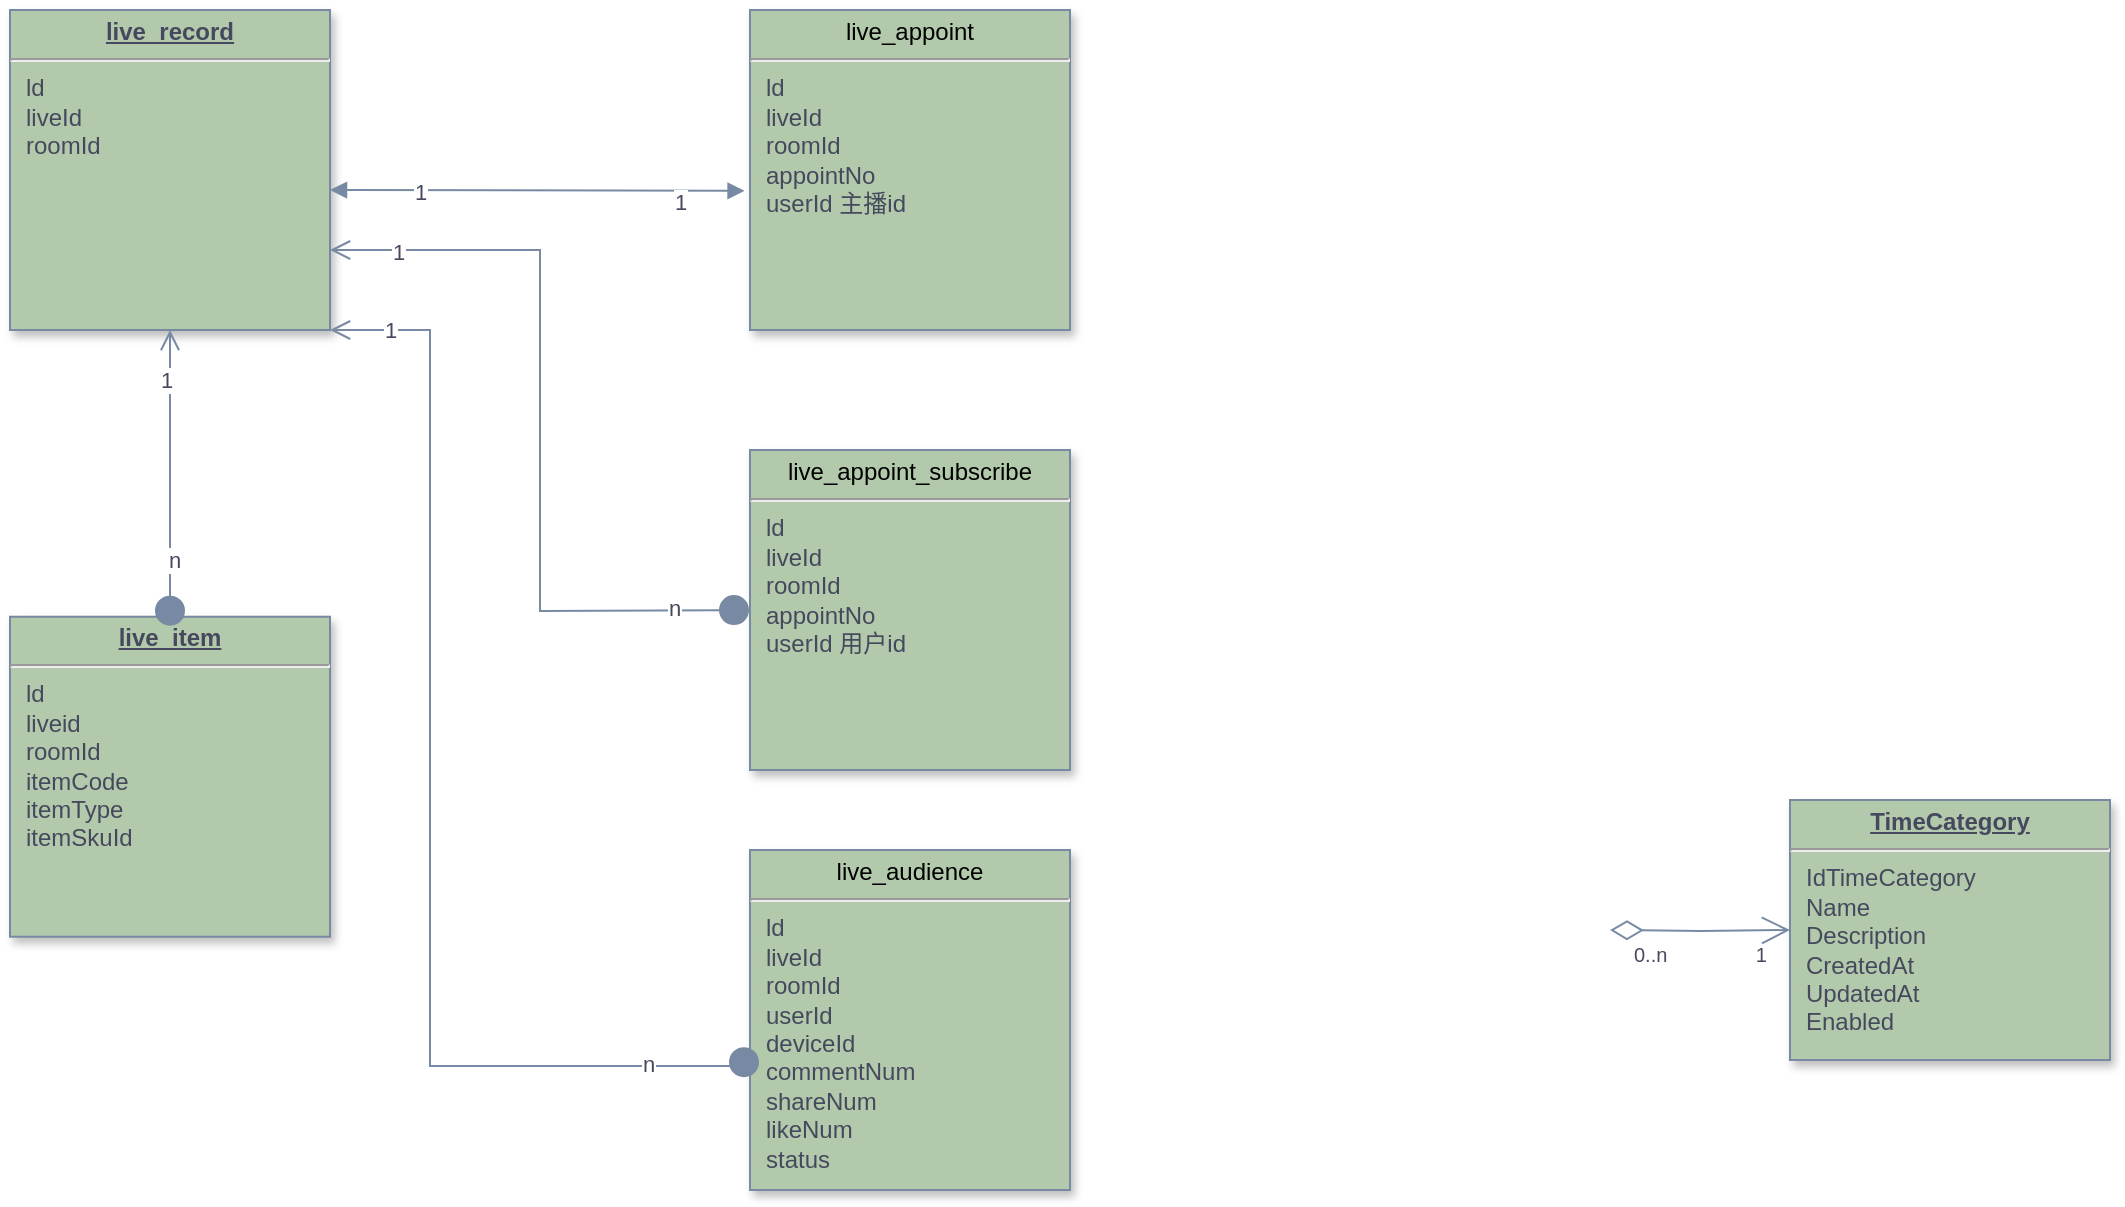 <mxfile version="20.0.4" type="github">
  <diagram id="uQPn7x7gHJ_kswakGB5N" name="Page-1">
    <mxGraphModel dx="1038" dy="539" grid="1" gridSize="10" guides="1" tooltips="1" connect="1" arrows="1" fold="1" page="1" pageScale="1" pageWidth="827" pageHeight="1169" math="0" shadow="0">
      <root>
        <mxCell id="0" />
        <mxCell id="1" parent="0" />
        <mxCell id="fbdIizS-qc11gaaSqFYd-1" value="&lt;p style=&quot;margin: 4px 0px 0px; text-align: center;&quot;&gt;&lt;b&gt;&lt;u&gt;live_item&lt;/u&gt;&lt;/b&gt;&lt;br&gt;&lt;/p&gt;&lt;hr&gt;&lt;p style=&quot;margin: 0px; margin-left: 8px;&quot;&gt;ld&lt;/p&gt;&lt;p style=&quot;margin: 0px; margin-left: 8px;&quot;&gt;liveid&lt;/p&gt;&lt;p style=&quot;margin: 0px; margin-left: 8px;&quot;&gt;roomId&lt;/p&gt;&lt;p style=&quot;margin: 0px; margin-left: 8px;&quot;&gt;itemCode&lt;/p&gt;&lt;p style=&quot;margin: 0px; margin-left: 8px;&quot;&gt;itemType&lt;/p&gt;&lt;p style=&quot;margin: 0px; margin-left: 8px;&quot;&gt;itemSkuId&lt;/p&gt;" style="verticalAlign=top;align=left;overflow=fill;fontSize=12;fontFamily=Helvetica;html=1;strokeColor=#788AA3;shadow=1;fillColor=#B2C9AB;fontColor=#46495D;" vertex="1" parent="1">
          <mxGeometry x="260" y="373.36" width="160" height="160" as="geometry" />
        </mxCell>
        <mxCell id="fbdIizS-qc11gaaSqFYd-2" value="&lt;p style=&quot;margin: 4px 0px 0px; text-align: center;&quot;&gt;&lt;b&gt;&lt;u&gt;live_record&lt;/u&gt;&lt;/b&gt;&lt;br&gt;&lt;/p&gt;&lt;hr&gt;&lt;p style=&quot;margin: 0px; margin-left: 8px;&quot;&gt;ld&lt;/p&gt;&lt;p style=&quot;margin: 0px; margin-left: 8px;&quot;&gt;liveId&lt;/p&gt;&lt;p style=&quot;margin: 0px; margin-left: 8px;&quot;&gt;roomId&lt;/p&gt;&lt;p style=&quot;margin: 0px; margin-left: 8px;&quot;&gt;&lt;br&gt;&lt;/p&gt;" style="verticalAlign=top;align=left;overflow=fill;fontSize=12;fontFamily=Helvetica;html=1;strokeColor=#788AA3;shadow=1;fillColor=#B2C9AB;fontColor=#46495D;" vertex="1" parent="1">
          <mxGeometry x="260" y="70.0" width="160" height="160" as="geometry" />
        </mxCell>
        <mxCell id="fbdIizS-qc11gaaSqFYd-3" value="&lt;p style=&quot;margin: 0px; margin-top: 4px; text-align: center; text-decoration: underline;&quot;&gt;&lt;strong&gt;TimeCategory&lt;/strong&gt;&lt;/p&gt;&lt;hr /&gt;&lt;p style=&quot;margin: 0px; margin-left: 8px;&quot;&gt;IdTimeCategory&lt;/p&gt;&lt;p style=&quot;margin: 0px; margin-left: 8px;&quot;&gt;Name&lt;/p&gt;&lt;p style=&quot;margin: 0px; margin-left: 8px;&quot;&gt;Description&lt;/p&gt;&lt;p style=&quot;margin: 0px; margin-left: 8px;&quot;&gt;CreatedAt&lt;/p&gt;&lt;p style=&quot;margin: 0px; margin-left: 8px;&quot;&gt;UpdatedAt&lt;/p&gt;&lt;p style=&quot;margin: 0px; margin-left: 8px;&quot;&gt;Enabled&lt;/p&gt;" style="verticalAlign=top;align=left;overflow=fill;fontSize=12;fontFamily=Helvetica;html=1;strokeColor=#788AA3;shadow=1;fillColor=#B2C9AB;fontColor=#46495D;" vertex="1" parent="1">
          <mxGeometry x="1150.0" y="465.0" width="160" height="130" as="geometry" />
        </mxCell>
        <mxCell id="fbdIizS-qc11gaaSqFYd-4" value="" style="endArrow=open;endSize=12;startArrow=diamondThin;startSize=14;startFill=0;edgeStyle=orthogonalEdgeStyle;strokeColor=#788AA3;fontColor=#46495D;" edge="1" parent="1" target="fbdIizS-qc11gaaSqFYd-3">
          <mxGeometry x="1039.36" y="550" as="geometry">
            <mxPoint x="1060" y="530" as="sourcePoint" />
            <mxPoint x="1199.36" y="550" as="targetPoint" />
          </mxGeometry>
        </mxCell>
        <mxCell id="fbdIizS-qc11gaaSqFYd-5" value="0..n" style="resizable=0;align=left;verticalAlign=top;fontSize=10;strokeColor=#788AA3;shadow=1;fillColor=#B2C9AB;fontColor=#46495D;" connectable="0" vertex="1" parent="fbdIizS-qc11gaaSqFYd-4">
          <mxGeometry x="-1" relative="1" as="geometry">
            <mxPoint x="10" as="offset" />
          </mxGeometry>
        </mxCell>
        <mxCell id="fbdIizS-qc11gaaSqFYd-6" value="1" style="resizable=0;align=right;verticalAlign=top;fontSize=10;strokeColor=#788AA3;shadow=1;fillColor=#B2C9AB;fontColor=#46495D;" connectable="0" vertex="1" parent="fbdIizS-qc11gaaSqFYd-4">
          <mxGeometry x="1" relative="1" as="geometry">
            <mxPoint x="-10" as="offset" />
          </mxGeometry>
        </mxCell>
        <mxCell id="fbdIizS-qc11gaaSqFYd-7" value="" style="html=1;verticalAlign=bottom;startArrow=circle;startFill=1;endArrow=open;startSize=6;endSize=8;rounded=0;entryX=0.5;entryY=1;entryDx=0;entryDy=0;strokeColor=#788AA3;fontColor=#46495D;" edge="1" parent="1" target="fbdIizS-qc11gaaSqFYd-2">
          <mxGeometry width="80" relative="1" as="geometry">
            <mxPoint x="340" y="378.36" as="sourcePoint" />
            <mxPoint x="420" y="368.36" as="targetPoint" />
          </mxGeometry>
        </mxCell>
        <mxCell id="fbdIizS-qc11gaaSqFYd-8" value="1" style="edgeLabel;html=1;align=center;verticalAlign=middle;resizable=0;points=[];fontColor=#46495D;" vertex="1" connectable="0" parent="fbdIizS-qc11gaaSqFYd-7">
          <mxGeometry x="0.668" y="2" relative="1" as="geometry">
            <mxPoint as="offset" />
          </mxGeometry>
        </mxCell>
        <mxCell id="fbdIizS-qc11gaaSqFYd-9" value="n" style="edgeLabel;html=1;align=center;verticalAlign=middle;resizable=0;points=[];fontColor=#46495D;" vertex="1" connectable="0" parent="fbdIizS-qc11gaaSqFYd-7">
          <mxGeometry x="-0.548" y="-2" relative="1" as="geometry">
            <mxPoint as="offset" />
          </mxGeometry>
        </mxCell>
        <mxCell id="fbdIizS-qc11gaaSqFYd-10" value="&lt;p style=&quot;margin: 4px 0px 0px; text-align: center;&quot;&gt;&lt;span style=&quot;color: rgb(0, 0, 0); text-align: left;&quot;&gt;live_appoint&lt;/span&gt;&lt;br&gt;&lt;/p&gt;&lt;hr&gt;&lt;p style=&quot;margin: 0px; margin-left: 8px;&quot;&gt;ld&lt;/p&gt;&lt;p style=&quot;margin: 0px; margin-left: 8px;&quot;&gt;liveId&lt;/p&gt;&lt;p style=&quot;margin: 0px; margin-left: 8px;&quot;&gt;roomId&lt;/p&gt;&lt;p style=&quot;margin: 0px; margin-left: 8px;&quot;&gt;appointNo&lt;/p&gt;&lt;p style=&quot;margin: 0px; margin-left: 8px;&quot;&gt;userId 主播id&lt;/p&gt;&lt;p style=&quot;margin: 0px; margin-left: 8px;&quot;&gt;&lt;br&gt;&lt;/p&gt;" style="verticalAlign=top;align=left;overflow=fill;fontSize=12;fontFamily=Helvetica;html=1;strokeColor=#788AA3;shadow=1;fillColor=#B2C9AB;fontColor=#46495D;" vertex="1" parent="1">
          <mxGeometry x="630" y="70.0" width="160" height="160" as="geometry" />
        </mxCell>
        <mxCell id="fbdIizS-qc11gaaSqFYd-11" value="&lt;p style=&quot;margin: 4px 0px 0px; text-align: center;&quot;&gt;&lt;span style=&quot;color: rgb(0, 0, 0); text-align: left;&quot;&gt;live_appoint_subscribe&lt;/span&gt;&lt;br&gt;&lt;/p&gt;&lt;hr&gt;&lt;p style=&quot;margin: 0px; margin-left: 8px;&quot;&gt;ld&lt;/p&gt;&lt;p style=&quot;margin: 0px; margin-left: 8px;&quot;&gt;liveId&lt;/p&gt;&lt;p style=&quot;margin: 0px; margin-left: 8px;&quot;&gt;roomId&lt;/p&gt;&lt;p style=&quot;margin: 0px; margin-left: 8px;&quot;&gt;appointNo&lt;/p&gt;&lt;p style=&quot;margin: 0px; margin-left: 8px;&quot;&gt;userId 用户id&lt;/p&gt;&lt;p style=&quot;margin: 0px; margin-left: 8px;&quot;&gt;&lt;br&gt;&lt;/p&gt;" style="verticalAlign=top;align=left;overflow=fill;fontSize=12;fontFamily=Helvetica;html=1;strokeColor=#788AA3;shadow=1;fillColor=#B2C9AB;fontColor=#46495D;" vertex="1" parent="1">
          <mxGeometry x="630" y="290.0" width="160" height="160" as="geometry" />
        </mxCell>
        <mxCell id="fbdIizS-qc11gaaSqFYd-12" value="" style="endArrow=block;startArrow=block;endFill=1;startFill=1;html=1;rounded=0;entryX=-0.017;entryY=0.565;entryDx=0;entryDy=0;entryPerimeter=0;strokeColor=#788AA3;fontColor=#46495D;" edge="1" parent="1" target="fbdIizS-qc11gaaSqFYd-10">
          <mxGeometry width="160" relative="1" as="geometry">
            <mxPoint x="420" y="160" as="sourcePoint" />
            <mxPoint x="580" y="160" as="targetPoint" />
          </mxGeometry>
        </mxCell>
        <mxCell id="fbdIizS-qc11gaaSqFYd-13" value="1" style="edgeLabel;html=1;align=center;verticalAlign=middle;resizable=0;points=[];fontColor=#46495D;" vertex="1" connectable="0" parent="fbdIizS-qc11gaaSqFYd-12">
          <mxGeometry x="-0.568" y="-1" relative="1" as="geometry">
            <mxPoint as="offset" />
          </mxGeometry>
        </mxCell>
        <mxCell id="fbdIizS-qc11gaaSqFYd-14" value="1" style="edgeLabel;html=1;align=center;verticalAlign=middle;resizable=0;points=[];fontColor=#46495D;" vertex="1" connectable="0" parent="fbdIizS-qc11gaaSqFYd-12">
          <mxGeometry x="0.685" y="-5" relative="1" as="geometry">
            <mxPoint as="offset" />
          </mxGeometry>
        </mxCell>
        <mxCell id="fbdIizS-qc11gaaSqFYd-15" value="" style="html=1;verticalAlign=bottom;startArrow=circle;startFill=1;endArrow=open;startSize=6;endSize=8;rounded=0;entryX=1;entryY=0.75;entryDx=0;entryDy=0;edgeStyle=orthogonalEdgeStyle;strokeColor=#788AA3;fontColor=#46495D;" edge="1" parent="1" target="fbdIizS-qc11gaaSqFYd-2">
          <mxGeometry width="80" relative="1" as="geometry">
            <mxPoint x="630" y="370" as="sourcePoint" />
            <mxPoint x="500" y="200" as="targetPoint" />
          </mxGeometry>
        </mxCell>
        <mxCell id="fbdIizS-qc11gaaSqFYd-16" value="1" style="edgeLabel;html=1;align=center;verticalAlign=middle;resizable=0;points=[];fontColor=#46495D;" vertex="1" connectable="0" parent="fbdIizS-qc11gaaSqFYd-15">
          <mxGeometry x="0.826" y="1" relative="1" as="geometry">
            <mxPoint as="offset" />
          </mxGeometry>
        </mxCell>
        <mxCell id="fbdIizS-qc11gaaSqFYd-17" value="n" style="edgeLabel;html=1;align=center;verticalAlign=middle;resizable=0;points=[];fontColor=#46495D;" vertex="1" connectable="0" parent="fbdIizS-qc11gaaSqFYd-15">
          <mxGeometry x="-0.798" y="-1" relative="1" as="geometry">
            <mxPoint x="1" as="offset" />
          </mxGeometry>
        </mxCell>
        <mxCell id="fbdIizS-qc11gaaSqFYd-18" value="&lt;p style=&quot;margin: 4px 0px 0px; text-align: center;&quot;&gt;&lt;span style=&quot;color: rgb(0, 0, 0); text-align: left;&quot;&gt;live_audience&lt;/span&gt;&lt;br&gt;&lt;/p&gt;&lt;hr&gt;&lt;p style=&quot;margin: 0px; margin-left: 8px;&quot;&gt;ld&lt;/p&gt;&lt;p style=&quot;margin: 0px; margin-left: 8px;&quot;&gt;liveId&lt;/p&gt;&lt;p style=&quot;margin: 0px; margin-left: 8px;&quot;&gt;roomId&lt;/p&gt;&lt;p style=&quot;margin: 0px; margin-left: 8px;&quot;&gt;userId&lt;/p&gt;&lt;p style=&quot;margin: 0px; margin-left: 8px;&quot;&gt;deviceId&lt;/p&gt;&lt;p style=&quot;margin: 0px; margin-left: 8px;&quot;&gt;commentNum&lt;br&gt;&lt;/p&gt;&lt;p style=&quot;margin: 0px; margin-left: 8px;&quot;&gt;shareNum&lt;/p&gt;&lt;p style=&quot;margin: 0px; margin-left: 8px;&quot;&gt;likeNum&lt;/p&gt;&lt;p style=&quot;margin: 0px; margin-left: 8px;&quot;&gt;status&lt;/p&gt;" style="verticalAlign=top;align=left;overflow=fill;fontSize=12;fontFamily=Helvetica;html=1;strokeColor=#788AA3;shadow=1;fillColor=#B2C9AB;fontColor=#46495D;" vertex="1" parent="1">
          <mxGeometry x="630" y="490" width="160" height="170" as="geometry" />
        </mxCell>
        <mxCell id="fbdIizS-qc11gaaSqFYd-19" value="" style="html=1;verticalAlign=bottom;startArrow=circle;startFill=1;endArrow=open;startSize=6;endSize=8;rounded=0;entryX=1;entryY=1;entryDx=0;entryDy=0;exitX=-0.019;exitY=0.577;exitDx=0;exitDy=0;exitPerimeter=0;edgeStyle=orthogonalEdgeStyle;strokeColor=#788AA3;fontColor=#46495D;" edge="1" parent="1" source="fbdIizS-qc11gaaSqFYd-18" target="fbdIizS-qc11gaaSqFYd-2">
          <mxGeometry width="80" relative="1" as="geometry">
            <mxPoint x="640" y="380" as="sourcePoint" />
            <mxPoint x="430" y="220.0" as="targetPoint" />
            <Array as="points">
              <mxPoint x="627" y="598" />
              <mxPoint x="470" y="598" />
              <mxPoint x="470" y="230" />
            </Array>
          </mxGeometry>
        </mxCell>
        <mxCell id="fbdIizS-qc11gaaSqFYd-20" value="1" style="edgeLabel;html=1;align=center;verticalAlign=middle;resizable=0;points=[];fontColor=#46495D;" vertex="1" connectable="0" parent="fbdIizS-qc11gaaSqFYd-19">
          <mxGeometry x="0.826" y="1" relative="1" as="geometry">
            <mxPoint x="-19" y="-1" as="offset" />
          </mxGeometry>
        </mxCell>
        <mxCell id="fbdIizS-qc11gaaSqFYd-21" value="n" style="edgeLabel;html=1;align=center;verticalAlign=middle;resizable=0;points=[];fontColor=#46495D;" vertex="1" connectable="0" parent="fbdIizS-qc11gaaSqFYd-19">
          <mxGeometry x="-0.798" y="-1" relative="1" as="geometry">
            <mxPoint x="1" as="offset" />
          </mxGeometry>
        </mxCell>
      </root>
    </mxGraphModel>
  </diagram>
</mxfile>
